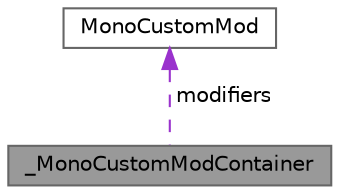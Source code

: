 digraph "_MonoCustomModContainer"
{
 // LATEX_PDF_SIZE
  bgcolor="transparent";
  edge [fontname=Helvetica,fontsize=10,labelfontname=Helvetica,labelfontsize=10];
  node [fontname=Helvetica,fontsize=10,shape=box,height=0.2,width=0.4];
  Node1 [label="_MonoCustomModContainer",height=0.2,width=0.4,color="gray40", fillcolor="grey60", style="filled", fontcolor="black",tooltip=" "];
  Node2 -> Node1 [dir="back",color="darkorchid3",style="dashed",label=" modifiers" ];
  Node2 [label="MonoCustomMod",height=0.2,width=0.4,color="gray40", fillcolor="white", style="filled",URL="$struct_mono_custom_mod.html",tooltip=" "];
}
